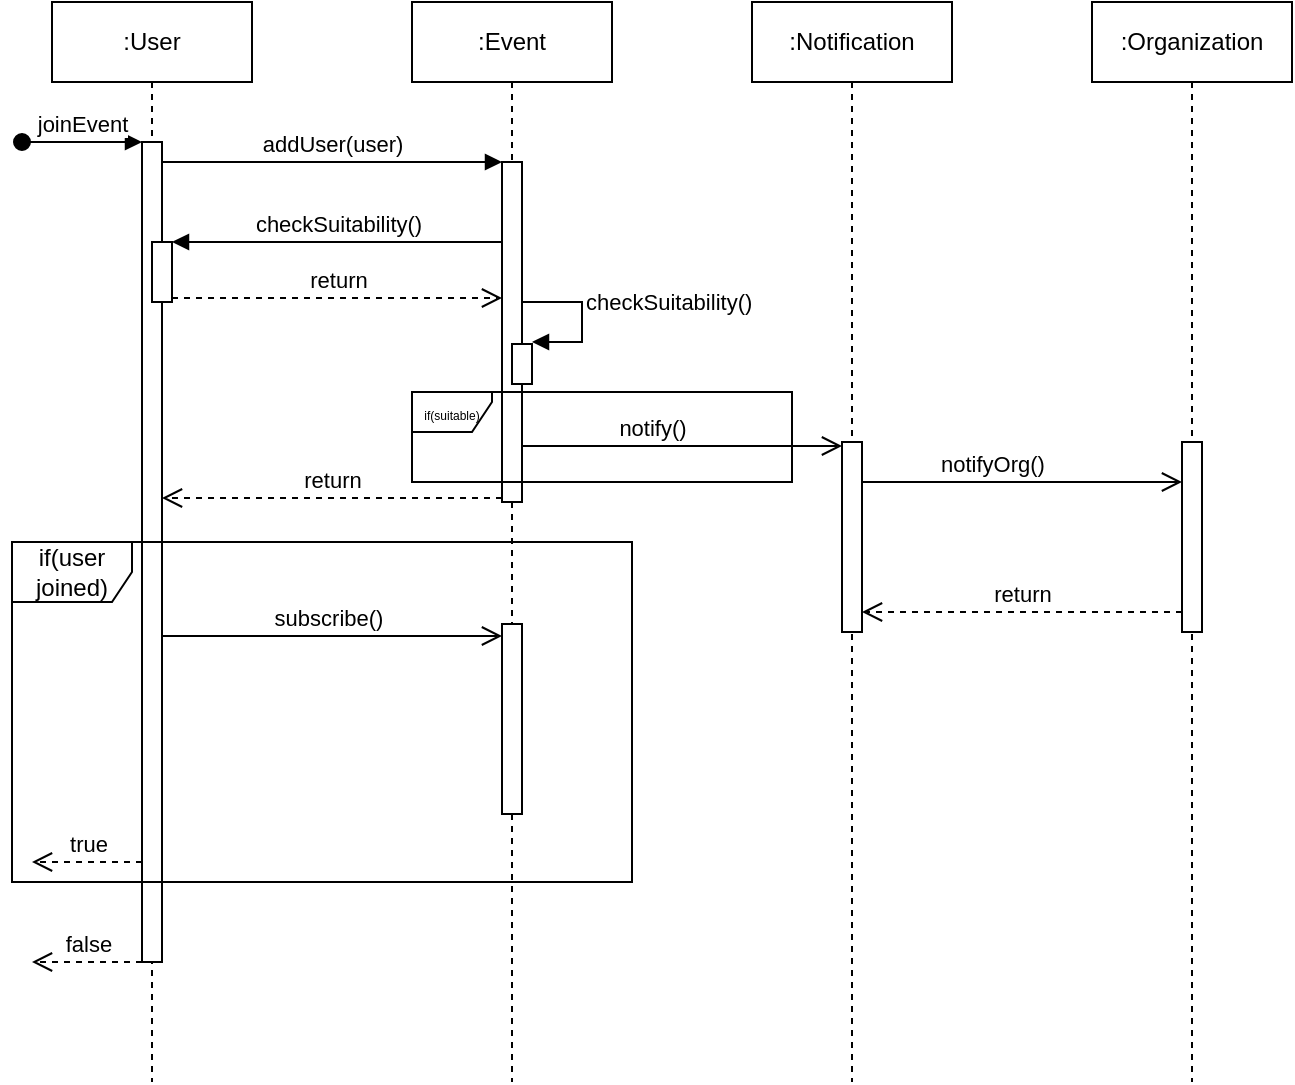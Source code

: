 <mxfile version="21.2.3" type="github">
  <diagram name="Page-1" id="2YBvvXClWsGukQMizWep">
    <mxGraphModel dx="698" dy="434" grid="1" gridSize="10" guides="1" tooltips="1" connect="1" arrows="1" fold="1" page="1" pageScale="1" pageWidth="850" pageHeight="1100" math="0" shadow="0">
      <root>
        <mxCell id="0" />
        <mxCell id="1" parent="0" />
        <mxCell id="aM9ryv3xv72pqoxQDRHE-1" value=":User" style="shape=umlLifeline;perimeter=lifelinePerimeter;whiteSpace=wrap;html=1;container=0;dropTarget=0;collapsible=0;recursiveResize=0;outlineConnect=0;portConstraint=eastwest;newEdgeStyle={&quot;edgeStyle&quot;:&quot;elbowEdgeStyle&quot;,&quot;elbow&quot;:&quot;vertical&quot;,&quot;curved&quot;:0,&quot;rounded&quot;:0};" parent="1" vertex="1">
          <mxGeometry x="40" y="40" width="100" height="540" as="geometry" />
        </mxCell>
        <mxCell id="aM9ryv3xv72pqoxQDRHE-2" value="" style="html=1;points=[];perimeter=orthogonalPerimeter;outlineConnect=0;targetShapes=umlLifeline;portConstraint=eastwest;newEdgeStyle={&quot;edgeStyle&quot;:&quot;elbowEdgeStyle&quot;,&quot;elbow&quot;:&quot;vertical&quot;,&quot;curved&quot;:0,&quot;rounded&quot;:0};" parent="aM9ryv3xv72pqoxQDRHE-1" vertex="1">
          <mxGeometry x="45" y="70" width="10" height="410" as="geometry" />
        </mxCell>
        <mxCell id="aM9ryv3xv72pqoxQDRHE-3" value="joinEvent" style="html=1;verticalAlign=bottom;startArrow=oval;endArrow=block;startSize=8;edgeStyle=elbowEdgeStyle;elbow=vertical;curved=0;rounded=0;" parent="aM9ryv3xv72pqoxQDRHE-1" target="aM9ryv3xv72pqoxQDRHE-2" edge="1">
          <mxGeometry relative="1" as="geometry">
            <mxPoint x="-15" y="70" as="sourcePoint" />
          </mxGeometry>
        </mxCell>
        <mxCell id="aM9ryv3xv72pqoxQDRHE-4" value="" style="html=1;points=[];perimeter=orthogonalPerimeter;outlineConnect=0;targetShapes=umlLifeline;portConstraint=eastwest;newEdgeStyle={&quot;edgeStyle&quot;:&quot;elbowEdgeStyle&quot;,&quot;elbow&quot;:&quot;vertical&quot;,&quot;curved&quot;:0,&quot;rounded&quot;:0};" parent="aM9ryv3xv72pqoxQDRHE-1" vertex="1">
          <mxGeometry x="50" y="120" width="10" height="30" as="geometry" />
        </mxCell>
        <mxCell id="aM9ryv3xv72pqoxQDRHE-5" value=":Event" style="shape=umlLifeline;perimeter=lifelinePerimeter;whiteSpace=wrap;html=1;container=0;dropTarget=0;collapsible=0;recursiveResize=0;outlineConnect=0;portConstraint=eastwest;newEdgeStyle={&quot;edgeStyle&quot;:&quot;elbowEdgeStyle&quot;,&quot;elbow&quot;:&quot;vertical&quot;,&quot;curved&quot;:0,&quot;rounded&quot;:0};" parent="1" vertex="1">
          <mxGeometry x="220" y="40" width="100" height="540" as="geometry" />
        </mxCell>
        <mxCell id="aM9ryv3xv72pqoxQDRHE-6" value="" style="html=1;points=[];perimeter=orthogonalPerimeter;outlineConnect=0;targetShapes=umlLifeline;portConstraint=eastwest;newEdgeStyle={&quot;edgeStyle&quot;:&quot;elbowEdgeStyle&quot;,&quot;elbow&quot;:&quot;vertical&quot;,&quot;curved&quot;:0,&quot;rounded&quot;:0};" parent="aM9ryv3xv72pqoxQDRHE-5" vertex="1">
          <mxGeometry x="45" y="80" width="10" height="170" as="geometry" />
        </mxCell>
        <mxCell id="piXXkrqRXwryn9bZt77q-11" value="" style="html=1;points=[];perimeter=orthogonalPerimeter;outlineConnect=0;targetShapes=umlLifeline;portConstraint=eastwest;newEdgeStyle={&quot;edgeStyle&quot;:&quot;elbowEdgeStyle&quot;,&quot;elbow&quot;:&quot;vertical&quot;,&quot;curved&quot;:0,&quot;rounded&quot;:0};" vertex="1" parent="aM9ryv3xv72pqoxQDRHE-5">
          <mxGeometry x="45" y="311" width="10" height="95" as="geometry" />
        </mxCell>
        <mxCell id="piXXkrqRXwryn9bZt77q-16" value="" style="html=1;points=[];perimeter=orthogonalPerimeter;outlineConnect=0;targetShapes=umlLifeline;portConstraint=eastwest;newEdgeStyle={&quot;edgeStyle&quot;:&quot;elbowEdgeStyle&quot;,&quot;elbow&quot;:&quot;vertical&quot;,&quot;curved&quot;:0,&quot;rounded&quot;:0};" vertex="1" parent="aM9ryv3xv72pqoxQDRHE-5">
          <mxGeometry x="50" y="171" width="10" height="20" as="geometry" />
        </mxCell>
        <mxCell id="piXXkrqRXwryn9bZt77q-17" value="checkSuitability()" style="html=1;align=left;spacingLeft=2;endArrow=block;rounded=0;edgeStyle=orthogonalEdgeStyle;curved=0;rounded=0;" edge="1" parent="aM9ryv3xv72pqoxQDRHE-5">
          <mxGeometry relative="1" as="geometry">
            <mxPoint x="55" y="130" as="sourcePoint" />
            <Array as="points">
              <mxPoint x="55" y="150" />
              <mxPoint x="85" y="150" />
              <mxPoint x="85" y="170" />
            </Array>
            <mxPoint x="60" y="170" as="targetPoint" />
          </mxGeometry>
        </mxCell>
        <mxCell id="aM9ryv3xv72pqoxQDRHE-7" value="addUser(user)" style="html=1;verticalAlign=bottom;endArrow=block;edgeStyle=elbowEdgeStyle;elbow=vertical;curved=0;rounded=0;" parent="1" source="aM9ryv3xv72pqoxQDRHE-2" target="aM9ryv3xv72pqoxQDRHE-6" edge="1">
          <mxGeometry relative="1" as="geometry">
            <mxPoint x="195" y="130" as="sourcePoint" />
            <Array as="points">
              <mxPoint x="180" y="120" />
            </Array>
          </mxGeometry>
        </mxCell>
        <mxCell id="aM9ryv3xv72pqoxQDRHE-8" value="return" style="html=1;verticalAlign=bottom;endArrow=open;dashed=1;endSize=8;edgeStyle=elbowEdgeStyle;elbow=vertical;curved=0;rounded=0;" parent="1" edge="1">
          <mxGeometry relative="1" as="geometry">
            <mxPoint x="95.0" y="288" as="targetPoint" />
            <Array as="points">
              <mxPoint x="190" y="288" />
            </Array>
            <mxPoint x="265" y="288" as="sourcePoint" />
          </mxGeometry>
        </mxCell>
        <mxCell id="aM9ryv3xv72pqoxQDRHE-9" value="checkSuitability()" style="html=1;verticalAlign=bottom;endArrow=block;edgeStyle=elbowEdgeStyle;elbow=vertical;curved=0;rounded=0;" parent="1" source="aM9ryv3xv72pqoxQDRHE-6" target="aM9ryv3xv72pqoxQDRHE-4" edge="1">
          <mxGeometry relative="1" as="geometry">
            <mxPoint x="175" y="160" as="sourcePoint" />
            <Array as="points">
              <mxPoint x="190" y="160" />
            </Array>
          </mxGeometry>
        </mxCell>
        <mxCell id="aM9ryv3xv72pqoxQDRHE-10" value="return" style="html=1;verticalAlign=bottom;endArrow=open;dashed=1;endSize=8;edgeStyle=elbowEdgeStyle;elbow=vertical;curved=0;rounded=0;" parent="1" edge="1">
          <mxGeometry relative="1" as="geometry">
            <mxPoint x="265" y="188" as="targetPoint" />
            <Array as="points">
              <mxPoint x="180" y="188" />
            </Array>
            <mxPoint x="100" y="188" as="sourcePoint" />
          </mxGeometry>
        </mxCell>
        <mxCell id="piXXkrqRXwryn9bZt77q-1" value="if(user joined)" style="shape=umlFrame;whiteSpace=wrap;html=1;pointerEvents=0;" vertex="1" parent="1">
          <mxGeometry x="20" y="310" width="310" height="170" as="geometry" />
        </mxCell>
        <mxCell id="piXXkrqRXwryn9bZt77q-2" value=":Notification" style="shape=umlLifeline;perimeter=lifelinePerimeter;whiteSpace=wrap;html=1;container=0;dropTarget=0;collapsible=0;recursiveResize=0;outlineConnect=0;portConstraint=eastwest;newEdgeStyle={&quot;edgeStyle&quot;:&quot;elbowEdgeStyle&quot;,&quot;elbow&quot;:&quot;vertical&quot;,&quot;curved&quot;:0,&quot;rounded&quot;:0};" vertex="1" parent="1">
          <mxGeometry x="390" y="40" width="100" height="540" as="geometry" />
        </mxCell>
        <mxCell id="piXXkrqRXwryn9bZt77q-3" value="" style="html=1;points=[];perimeter=orthogonalPerimeter;outlineConnect=0;targetShapes=umlLifeline;portConstraint=eastwest;newEdgeStyle={&quot;edgeStyle&quot;:&quot;elbowEdgeStyle&quot;,&quot;elbow&quot;:&quot;vertical&quot;,&quot;curved&quot;:0,&quot;rounded&quot;:0};" vertex="1" parent="piXXkrqRXwryn9bZt77q-2">
          <mxGeometry x="45" y="220" width="10" height="95" as="geometry" />
        </mxCell>
        <mxCell id="piXXkrqRXwryn9bZt77q-4" value="" style="html=1;verticalAlign=bottom;endArrow=open;endSize=8;edgeStyle=elbowEdgeStyle;elbow=vertical;curved=0;rounded=0;" edge="1" parent="1" target="piXXkrqRXwryn9bZt77q-11">
          <mxGeometry x="-0.206" relative="1" as="geometry">
            <mxPoint x="260" y="357" as="targetPoint" />
            <Array as="points">
              <mxPoint x="180" y="357" />
            </Array>
            <mxPoint x="95" y="357" as="sourcePoint" />
            <mxPoint as="offset" />
          </mxGeometry>
        </mxCell>
        <mxCell id="piXXkrqRXwryn9bZt77q-13" value="subscribe()" style="edgeLabel;html=1;align=center;verticalAlign=middle;resizable=0;points=[];" vertex="1" connectable="0" parent="piXXkrqRXwryn9bZt77q-4">
          <mxGeometry x="-0.12" y="-2" relative="1" as="geometry">
            <mxPoint x="8" y="-11" as="offset" />
          </mxGeometry>
        </mxCell>
        <mxCell id="piXXkrqRXwryn9bZt77q-5" value=":Organization" style="shape=umlLifeline;perimeter=lifelinePerimeter;whiteSpace=wrap;html=1;container=0;dropTarget=0;collapsible=0;recursiveResize=0;outlineConnect=0;portConstraint=eastwest;newEdgeStyle={&quot;edgeStyle&quot;:&quot;elbowEdgeStyle&quot;,&quot;elbow&quot;:&quot;vertical&quot;,&quot;curved&quot;:0,&quot;rounded&quot;:0};" vertex="1" parent="1">
          <mxGeometry x="560" y="40" width="100" height="540" as="geometry" />
        </mxCell>
        <mxCell id="piXXkrqRXwryn9bZt77q-6" value="" style="html=1;points=[];perimeter=orthogonalPerimeter;outlineConnect=0;targetShapes=umlLifeline;portConstraint=eastwest;newEdgeStyle={&quot;edgeStyle&quot;:&quot;elbowEdgeStyle&quot;,&quot;elbow&quot;:&quot;vertical&quot;,&quot;curved&quot;:0,&quot;rounded&quot;:0};" vertex="1" parent="piXXkrqRXwryn9bZt77q-5">
          <mxGeometry x="45" y="220" width="10" height="95" as="geometry" />
        </mxCell>
        <mxCell id="piXXkrqRXwryn9bZt77q-7" value="notifyOrg()" style="html=1;verticalAlign=bottom;endArrow=open;endSize=8;edgeStyle=elbowEdgeStyle;elbow=vertical;curved=0;rounded=0;" edge="1" parent="1" source="piXXkrqRXwryn9bZt77q-3" target="piXXkrqRXwryn9bZt77q-6">
          <mxGeometry x="-0.188" relative="1" as="geometry">
            <mxPoint x="820" y="280" as="targetPoint" />
            <Array as="points">
              <mxPoint x="565" y="280" />
            </Array>
            <mxPoint x="480" y="280" as="sourcePoint" />
            <mxPoint as="offset" />
          </mxGeometry>
        </mxCell>
        <mxCell id="piXXkrqRXwryn9bZt77q-10" value="return" style="html=1;verticalAlign=bottom;endArrow=open;dashed=1;endSize=8;edgeStyle=elbowEdgeStyle;elbow=vertical;curved=0;rounded=0;" edge="1" parent="1" source="piXXkrqRXwryn9bZt77q-6" target="piXXkrqRXwryn9bZt77q-3">
          <mxGeometry relative="1" as="geometry">
            <mxPoint x="440.0" y="345" as="targetPoint" />
            <Array as="points">
              <mxPoint x="535" y="345" />
            </Array>
            <mxPoint x="610" y="345" as="sourcePoint" />
          </mxGeometry>
        </mxCell>
        <mxCell id="piXXkrqRXwryn9bZt77q-12" value="notify()" style="html=1;verticalAlign=bottom;endArrow=open;endSize=8;edgeStyle=elbowEdgeStyle;elbow=vertical;curved=0;rounded=0;" edge="1" parent="1">
          <mxGeometry x="-0.188" relative="1" as="geometry">
            <mxPoint x="435.0" y="262" as="targetPoint" />
            <Array as="points">
              <mxPoint x="400" y="262" />
            </Array>
            <mxPoint x="275" y="262" as="sourcePoint" />
            <mxPoint as="offset" />
          </mxGeometry>
        </mxCell>
        <mxCell id="piXXkrqRXwryn9bZt77q-14" value="true" style="html=1;verticalAlign=bottom;endArrow=open;dashed=1;endSize=8;edgeStyle=elbowEdgeStyle;elbow=vertical;curved=0;rounded=0;" edge="1" parent="1" source="aM9ryv3xv72pqoxQDRHE-2">
          <mxGeometry relative="1" as="geometry">
            <mxPoint x="30" y="470" as="targetPoint" />
            <Array as="points">
              <mxPoint x="30" y="470" />
            </Array>
            <mxPoint x="80" y="470" as="sourcePoint" />
          </mxGeometry>
        </mxCell>
        <mxCell id="piXXkrqRXwryn9bZt77q-15" value="&lt;font style=&quot;font-size: 6px;&quot;&gt;if(suitable)&lt;/font&gt;" style="shape=umlFrame;whiteSpace=wrap;html=1;pointerEvents=0;width=40;height=20;" vertex="1" parent="1">
          <mxGeometry x="220" y="235" width="190" height="45" as="geometry" />
        </mxCell>
        <mxCell id="piXXkrqRXwryn9bZt77q-18" value="false" style="html=1;verticalAlign=bottom;endArrow=open;dashed=1;endSize=8;edgeStyle=elbowEdgeStyle;elbow=vertical;curved=0;rounded=0;" edge="1" parent="1">
          <mxGeometry relative="1" as="geometry">
            <mxPoint x="30" y="520" as="targetPoint" />
            <Array as="points">
              <mxPoint x="30" y="520" />
            </Array>
            <mxPoint x="85" y="520" as="sourcePoint" />
          </mxGeometry>
        </mxCell>
      </root>
    </mxGraphModel>
  </diagram>
</mxfile>

